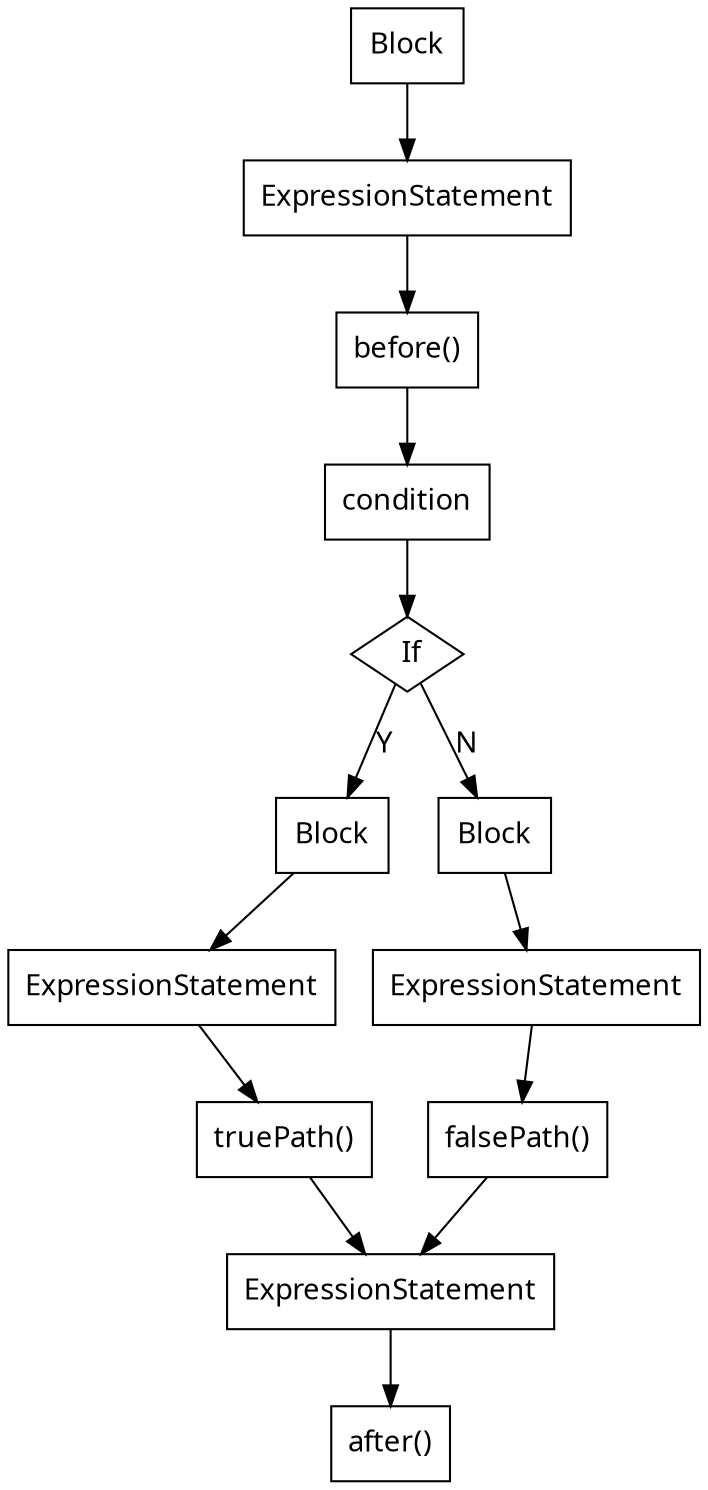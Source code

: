 digraph G_2 {
  node [
    shape = rect;
    fontname = "Handlee";
  ]
  edge [
    fontname = "Handlee";
  ]
  bgcolor = transparent;
  fontname = "Handlee";
  compound = true;
  s_48 [
    class = "block";
    label = "Block";
    fillcolor = white;
    style = filled;
  ];
  s_49 [
    class = "expressionStatement";
    label = "ExpressionStatement";
    fillcolor = white;
    style = filled;
  ];
  s_49_2 [
    class = "methodInvocation";
    label = "before()";
    fillcolor = white;
    style = filled;
  ];
  if_50 [
    class = "if";
    label = " If";
    fillcolor = white;
    shape = diamond;
    style = filled;
  ];
  s_50 [
    class = "simpleName";
    label = "condition";
    fillcolor = white;
    style = filled;
  ];
  s_50_2 [
    class = "block";
    label = "Block";
    fillcolor = white;
    style = filled;
  ];
  s_51 [
    class = "expressionStatement";
    label = "ExpressionStatement";
    fillcolor = white;
    style = filled;
  ];
  s_51_2 [
    class = "methodInvocation";
    label = "truePath()";
    fillcolor = white;
    style = filled;
  ];
  s_52 [
    class = "block";
    label = "Block";
    fillcolor = white;
    style = filled;
  ];
  s_53 [
    class = "expressionStatement";
    label = "ExpressionStatement";
    fillcolor = white;
    style = filled;
  ];
  s_53_2 [
    class = "methodInvocation";
    label = "falsePath()";
    fillcolor = white;
    style = filled;
  ];
  s_55 [
    class = "expressionStatement";
    label = "ExpressionStatement";
    fillcolor = white;
    style = filled;
  ];
  s_55_2 [
    class = "methodInvocation";
    label = "after()";
    fillcolor = white;
    style = filled;
  ];
  s_48 -> s_49;
  s_49 -> s_49_2;
  s_49_2 -> s_50;
  s_50 -> if_50;
  if_50 -> s_50_2 [
    label="Y";
  ];
  if_50 -> s_52 [
    label="N";
  ];
  s_50_2 -> s_51;
  s_51 -> s_51_2;
  s_52 -> s_53;
  s_53 -> s_53_2;
  s_51_2 -> s_55;
  s_53_2 -> s_55;
  s_55 -> s_55_2;

}


